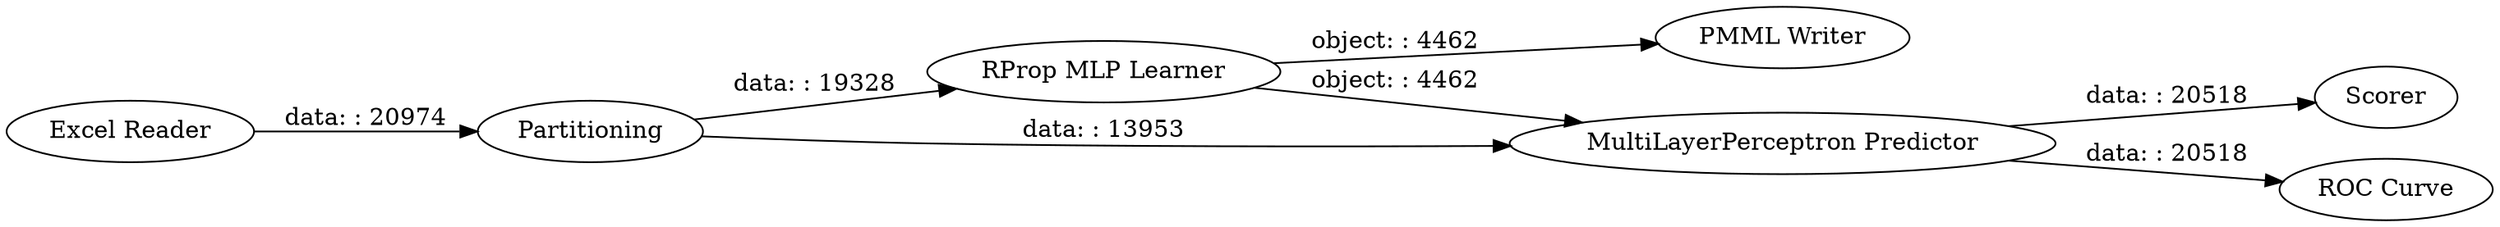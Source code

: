 digraph {
	"6357321341346008957_5" [label=Scorer]
	"6357321341346008957_2" [label=Partitioning]
	"6357321341346008957_1" [label="Excel Reader"]
	"6357321341346008957_6" [label="ROC Curve"]
	"6357321341346008957_3" [label="RProp MLP Learner"]
	"6357321341346008957_7" [label="PMML Writer"]
	"6357321341346008957_4" [label="MultiLayerPerceptron Predictor"]
	"6357321341346008957_2" -> "6357321341346008957_3" [label="data: : 19328"]
	"6357321341346008957_1" -> "6357321341346008957_2" [label="data: : 20974"]
	"6357321341346008957_3" -> "6357321341346008957_7" [label="object: : 4462"]
	"6357321341346008957_4" -> "6357321341346008957_5" [label="data: : 20518"]
	"6357321341346008957_4" -> "6357321341346008957_6" [label="data: : 20518"]
	"6357321341346008957_3" -> "6357321341346008957_4" [label="object: : 4462"]
	"6357321341346008957_2" -> "6357321341346008957_4" [label="data: : 13953"]
	rankdir=LR
}
